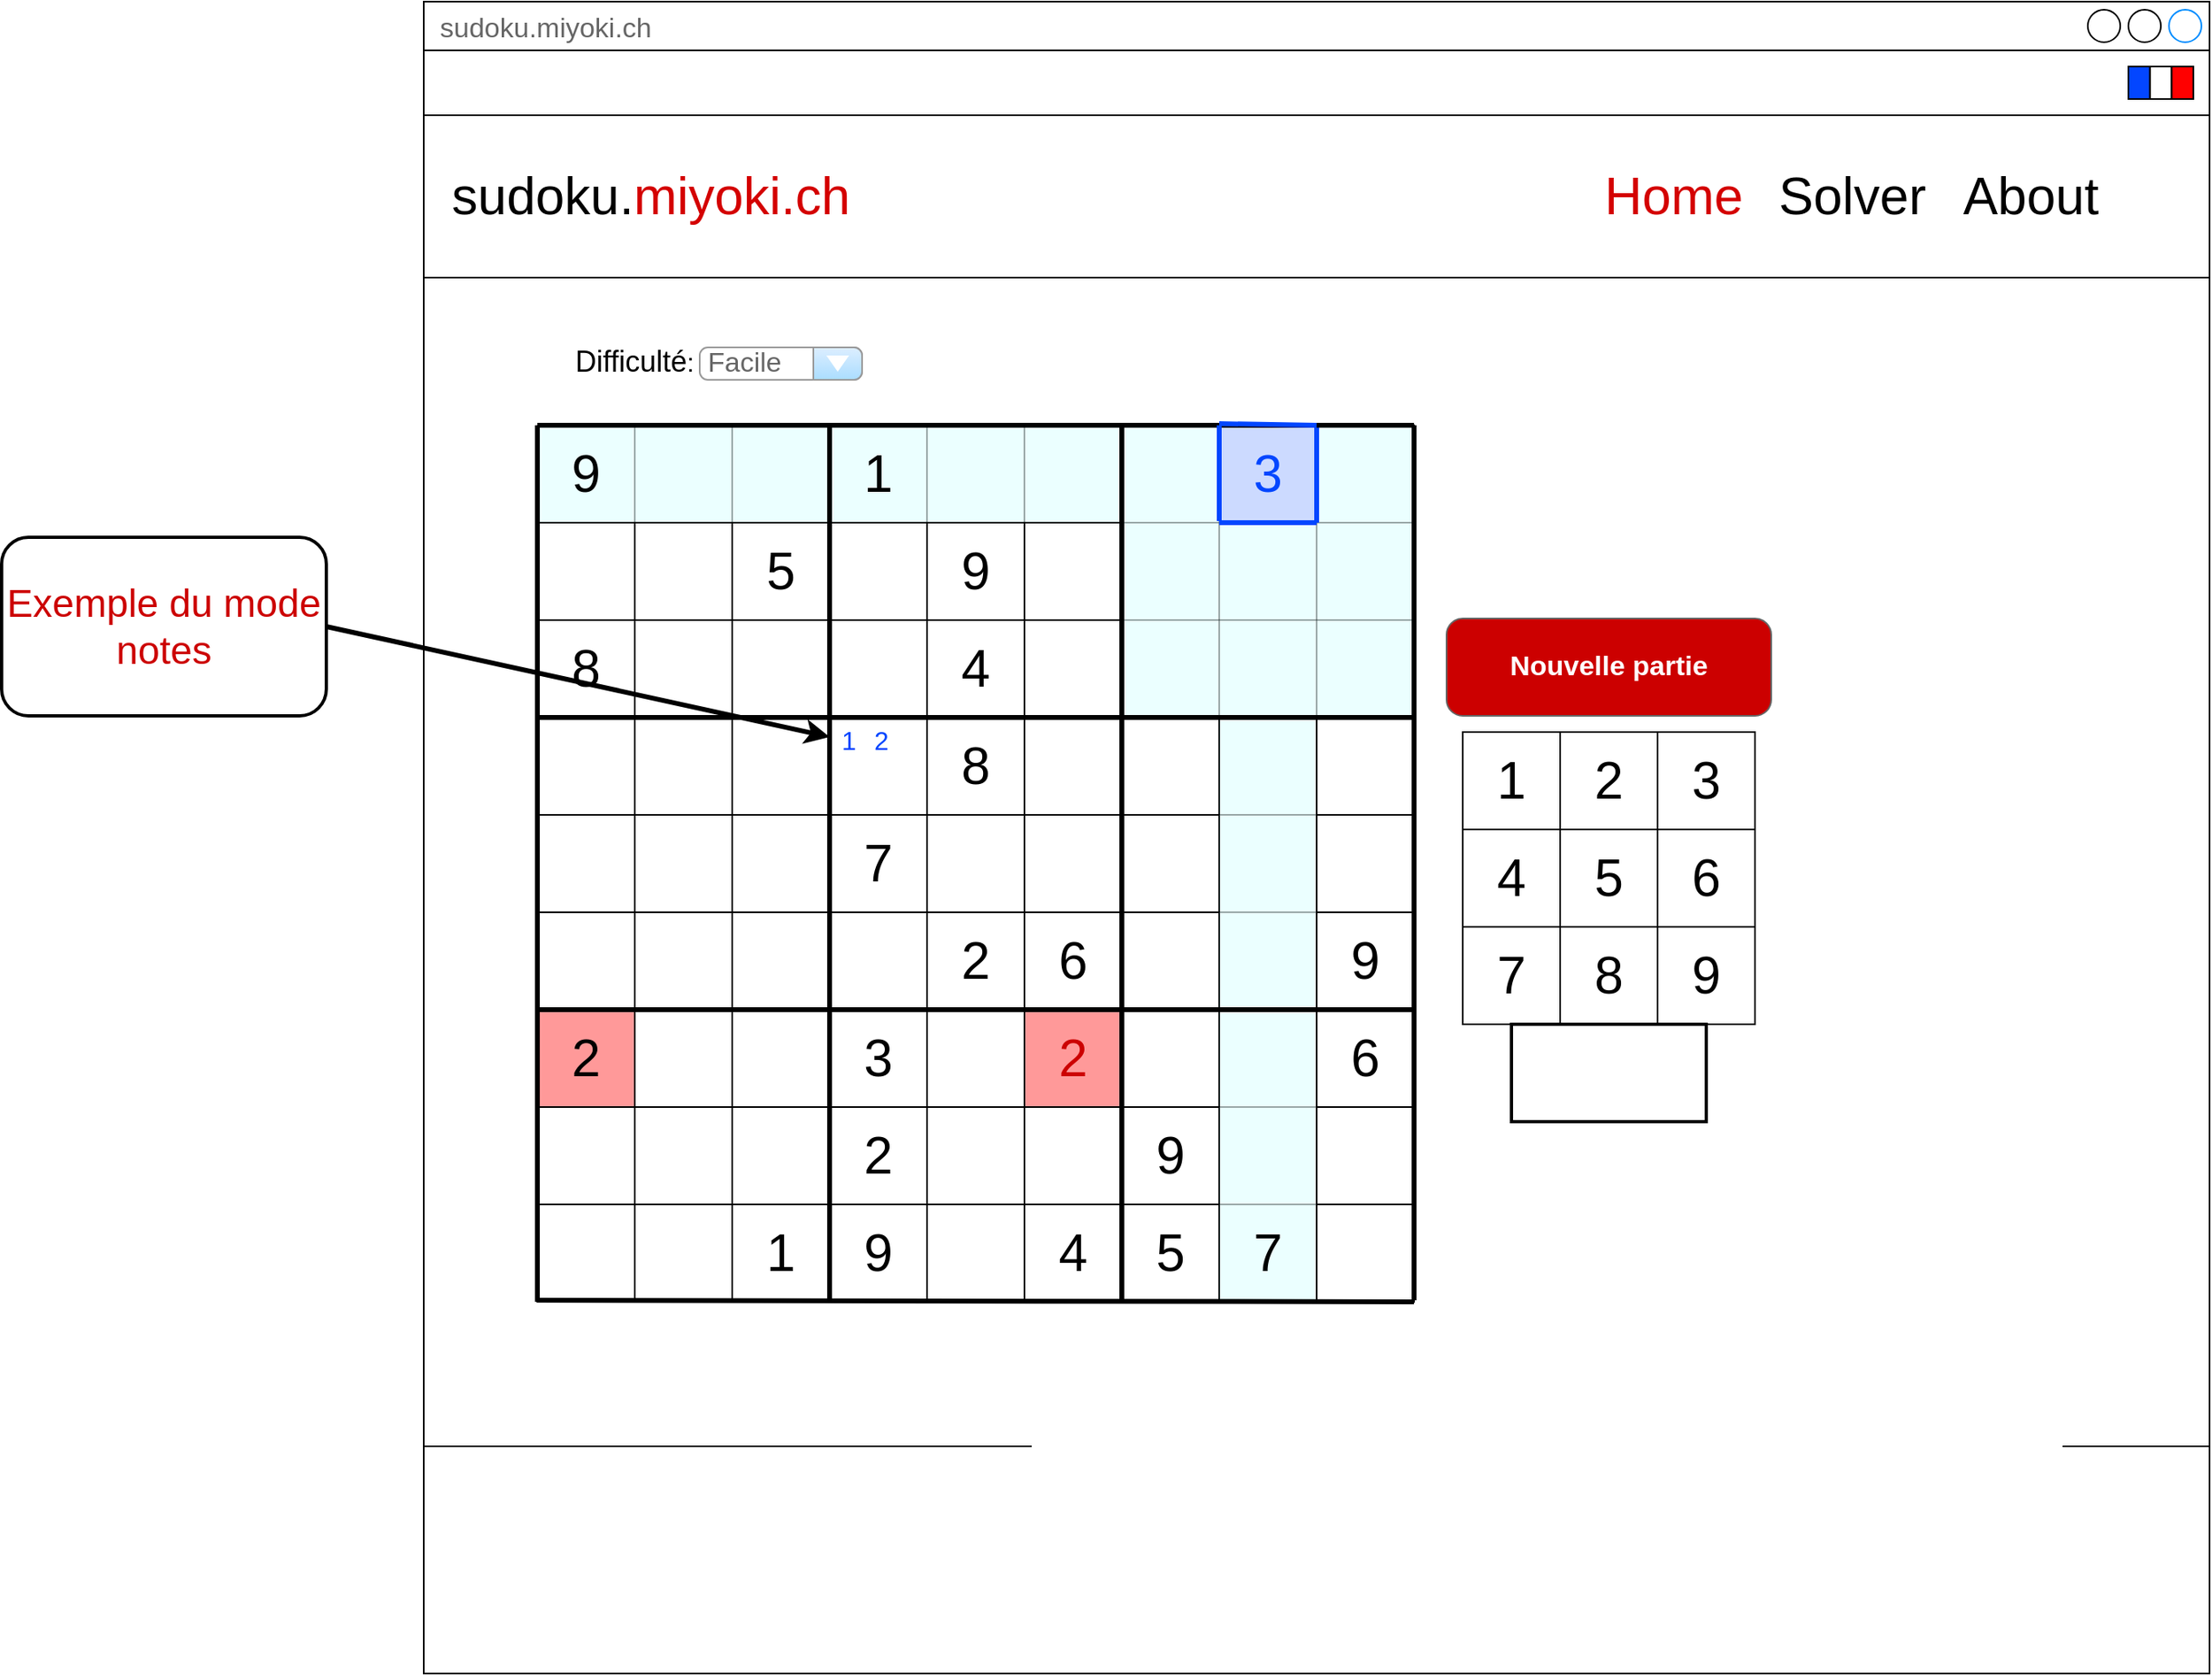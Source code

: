 <mxfile version="13.7.9" type="device"><diagram id="ft0j3H7vF14KiYc621HZ" name="Home"><mxGraphModel dx="2580" dy="958" grid="1" gridSize="10" guides="1" tooltips="1" connect="1" arrows="1" fold="1" page="1" pageScale="1" pageWidth="850" pageHeight="1100" math="0" shadow="0"><root><mxCell id="0"/><mxCell id="1" style="locked=1;" parent="0"/><mxCell id="92BTxBEsQYXsM2ALQdH5-20" value="sudoku.miyoki.ch" style="strokeWidth=1;shadow=0;dashed=0;align=center;html=1;shape=mxgraph.mockup.containers.window;align=left;verticalAlign=top;spacingLeft=8;strokeColor2=#008cff;strokeColor3=#c4c4c4;fontColor=#666666;mainText=;fontSize=17;labelBackgroundColor=none;" vertex="1" parent="1"><mxGeometry x="-510" y="70" width="1100" height="1030" as="geometry"/></mxCell><mxCell id="92BTxBEsQYXsM2ALQdH5-22" value="lang-bar" style="locked=1;" parent="0"/><mxCell id="92BTxBEsQYXsM2ALQdH5-23" value="" style="rounded=0;whiteSpace=wrap;html=1;" vertex="1" parent="92BTxBEsQYXsM2ALQdH5-22"><mxGeometry x="-510" y="100" width="1100" height="40" as="geometry"/></mxCell><mxCell id="92BTxBEsQYXsM2ALQdH5-30" value="" style="group" vertex="1" connectable="0" parent="92BTxBEsQYXsM2ALQdH5-22"><mxGeometry x="540" y="110" width="40" height="20" as="geometry"/></mxCell><mxCell id="92BTxBEsQYXsM2ALQdH5-25" value="" style="rounded=0;whiteSpace=wrap;html=1;shadow=0;glass=0;sketch=0;fillColor=#0346FF;" vertex="1" parent="92BTxBEsQYXsM2ALQdH5-30"><mxGeometry width="13.333" height="20" as="geometry"/></mxCell><mxCell id="92BTxBEsQYXsM2ALQdH5-28" value="" style="rounded=0;whiteSpace=wrap;html=1;shadow=0;glass=0;sketch=0;" vertex="1" parent="92BTxBEsQYXsM2ALQdH5-30"><mxGeometry x="13.333" width="13.333" height="20" as="geometry"/></mxCell><mxCell id="92BTxBEsQYXsM2ALQdH5-29" value="" style="rounded=0;whiteSpace=wrap;html=1;shadow=0;glass=0;sketch=0;fillColor=#FF0000;" vertex="1" parent="92BTxBEsQYXsM2ALQdH5-30"><mxGeometry x="26.667" width="13.333" height="20" as="geometry"/></mxCell><mxCell id="92BTxBEsQYXsM2ALQdH5-33" value="Header-Nav" style="locked=1;" parent="0"/><mxCell id="92BTxBEsQYXsM2ALQdH5-34" value="" style="rounded=0;whiteSpace=wrap;html=1;shadow=0;glass=0;sketch=0;strokeColor=#000000;fillColor=#FFFFFF;" vertex="1" parent="92BTxBEsQYXsM2ALQdH5-33"><mxGeometry x="-510" y="140" width="1100" height="100" as="geometry"/></mxCell><mxCell id="92BTxBEsQYXsM2ALQdH5-38" value="title-header" style="locked=1;" parent="0"/><mxCell id="92BTxBEsQYXsM2ALQdH5-39" value="sudoku.&lt;font color=&quot;#d40000&quot;&gt;miyoki.ch&lt;/font&gt;" style="text;html=1;strokeColor=none;fillColor=none;align=center;verticalAlign=middle;whiteSpace=wrap;rounded=0;shadow=0;glass=0;sketch=0;fontSize=32;" vertex="1" parent="92BTxBEsQYXsM2ALQdH5-38"><mxGeometry x="-390" y="180" width="40" height="20" as="geometry"/></mxCell><mxCell id="92BTxBEsQYXsM2ALQdH5-42" value="buttons-nav" style="locked=1;" parent="0"/><mxCell id="92BTxBEsQYXsM2ALQdH5-43" value="Home" style="text;html=1;strokeColor=none;fillColor=none;align=center;verticalAlign=middle;whiteSpace=wrap;rounded=0;shadow=0;glass=0;sketch=0;fontSize=32;fontColor=#D40000;" vertex="1" parent="92BTxBEsQYXsM2ALQdH5-42"><mxGeometry x="240" y="180" width="40" height="20" as="geometry"/></mxCell><mxCell id="92BTxBEsQYXsM2ALQdH5-44" value="&lt;font color=&quot;#000000&quot;&gt;Solver&lt;/font&gt;" style="text;html=1;strokeColor=none;fillColor=none;align=center;verticalAlign=middle;whiteSpace=wrap;rounded=0;shadow=0;glass=0;sketch=0;fontSize=32;fontColor=#D40000;" vertex="1" parent="92BTxBEsQYXsM2ALQdH5-42"><mxGeometry x="350" y="180" width="40" height="20" as="geometry"/></mxCell><mxCell id="92BTxBEsQYXsM2ALQdH5-45" value="&lt;font color=&quot;#000000&quot;&gt;About&lt;/font&gt;" style="text;html=1;strokeColor=none;fillColor=none;align=center;verticalAlign=middle;whiteSpace=wrap;rounded=0;shadow=0;glass=0;sketch=0;fontSize=32;fontColor=#D40000;" vertex="1" parent="92BTxBEsQYXsM2ALQdH5-42"><mxGeometry x="460" y="180" width="40" height="20" as="geometry"/></mxCell><mxCell id="92BTxBEsQYXsM2ALQdH5-48" value="body" style="locked=1;" parent="0"/><mxCell id="92BTxBEsQYXsM2ALQdH5-49" value="" style="rounded=0;whiteSpace=wrap;html=1;shadow=0;glass=0;sketch=0;strokeColor=#000000;fontSize=32;fontColor=#FFFFFF;fillColor=#FFFFFF;" vertex="1" parent="92BTxBEsQYXsM2ALQdH5-48"><mxGeometry x="-510" y="240" width="1100" height="720" as="geometry"/></mxCell><mxCell id="92BTxBEsQYXsM2ALQdH5-50" value="sudoku-grid" parent="0"/><mxCell id="92BTxBEsQYXsM2ALQdH5-225" value="" style="group;" vertex="1" connectable="0" parent="92BTxBEsQYXsM2ALQdH5-50"><mxGeometry x="-440" y="331" width="540" height="540" as="geometry"/></mxCell><mxCell id="92BTxBEsQYXsM2ALQdH5-65" value="" style="rounded=0;whiteSpace=wrap;html=1;shadow=0;glass=0;sketch=0;strokeColor=#000000;fillColor=#FFFFFF;fontSize=32;" vertex="1" parent="92BTxBEsQYXsM2ALQdH5-225"><mxGeometry x="180" width="180" height="180" as="geometry"/></mxCell><mxCell id="92BTxBEsQYXsM2ALQdH5-66" value="" style="rounded=0;whiteSpace=wrap;html=1;shadow=0;glass=0;sketch=0;strokeColor=#000000;fillColor=#FFFFFF;fontSize=32;" vertex="1" parent="92BTxBEsQYXsM2ALQdH5-225"><mxGeometry x="360" width="180" height="180" as="geometry"/></mxCell><mxCell id="92BTxBEsQYXsM2ALQdH5-67" value="" style="rounded=0;whiteSpace=wrap;html=1;shadow=0;glass=0;sketch=0;strokeColor=#000000;fillColor=#FFFFFF;fontSize=32;" vertex="1" parent="92BTxBEsQYXsM2ALQdH5-225"><mxGeometry x="180" y="180" width="180" height="180" as="geometry"/></mxCell><mxCell id="92BTxBEsQYXsM2ALQdH5-69" value="" style="rounded=0;whiteSpace=wrap;html=1;shadow=0;glass=0;sketch=0;strokeColor=#000000;fillColor=#FFFFFF;fontSize=32;" vertex="1" parent="92BTxBEsQYXsM2ALQdH5-225"><mxGeometry x="360" y="180" width="180" height="180" as="geometry"/></mxCell><mxCell id="92BTxBEsQYXsM2ALQdH5-70" value="" style="rounded=0;whiteSpace=wrap;html=1;shadow=0;glass=0;sketch=0;strokeColor=#000000;fillColor=#FFFFFF;fontSize=32;" vertex="1" parent="92BTxBEsQYXsM2ALQdH5-225"><mxGeometry x="360" y="360" width="180" height="180" as="geometry"/></mxCell><mxCell id="92BTxBEsQYXsM2ALQdH5-71" value="" style="rounded=0;whiteSpace=wrap;html=1;shadow=0;glass=0;sketch=0;strokeColor=#000000;fillColor=#FFFFFF;fontSize=32;" vertex="1" parent="92BTxBEsQYXsM2ALQdH5-225"><mxGeometry x="180" y="360" width="180" height="180" as="geometry"/></mxCell><mxCell id="92BTxBEsQYXsM2ALQdH5-73" value="9" style="rounded=0;whiteSpace=wrap;html=1;shadow=0;glass=0;sketch=0;strokeColor=#000000;fontSize=32;align=center;fillColor=#99FFFF;opacity=20;" vertex="1" parent="92BTxBEsQYXsM2ALQdH5-225"><mxGeometry width="60" height="60" as="geometry"/></mxCell><mxCell id="92BTxBEsQYXsM2ALQdH5-74" value="" style="rounded=0;whiteSpace=wrap;html=1;shadow=0;glass=0;sketch=0;strokeColor=#000000;fontSize=32;fillColor=#99FFFF;opacity=20;" vertex="1" parent="92BTxBEsQYXsM2ALQdH5-225"><mxGeometry x="60" width="60" height="60" as="geometry"/></mxCell><mxCell id="92BTxBEsQYXsM2ALQdH5-75" value="" style="rounded=0;whiteSpace=wrap;html=1;shadow=0;glass=0;sketch=0;strokeColor=#000000;fontSize=32;fillColor=#99FFFF;opacity=20;" vertex="1" parent="92BTxBEsQYXsM2ALQdH5-225"><mxGeometry x="120" width="60" height="60" as="geometry"/></mxCell><mxCell id="92BTxBEsQYXsM2ALQdH5-76" value="" style="rounded=0;whiteSpace=wrap;html=1;shadow=0;glass=0;sketch=0;strokeColor=#000000;fillColor=#FFFFFF;fontSize=32;" vertex="1" parent="92BTxBEsQYXsM2ALQdH5-225"><mxGeometry y="60" width="60" height="60" as="geometry"/></mxCell><mxCell id="92BTxBEsQYXsM2ALQdH5-77" value="" style="rounded=0;whiteSpace=wrap;html=1;shadow=0;glass=0;sketch=0;strokeColor=#000000;fillColor=#FFFFFF;fontSize=32;" vertex="1" parent="92BTxBEsQYXsM2ALQdH5-225"><mxGeometry x="60" y="60" width="60" height="60" as="geometry"/></mxCell><mxCell id="92BTxBEsQYXsM2ALQdH5-78" value="5" style="rounded=0;whiteSpace=wrap;html=1;shadow=0;glass=0;sketch=0;strokeColor=#000000;fillColor=#FFFFFF;fontSize=32;" vertex="1" parent="92BTxBEsQYXsM2ALQdH5-225"><mxGeometry x="120" y="60" width="60" height="60" as="geometry"/></mxCell><mxCell id="92BTxBEsQYXsM2ALQdH5-79" value="8" style="rounded=0;whiteSpace=wrap;html=1;shadow=0;glass=0;sketch=0;strokeColor=#000000;fillColor=#FFFFFF;fontSize=32;" vertex="1" parent="92BTxBEsQYXsM2ALQdH5-225"><mxGeometry y="120" width="60" height="60" as="geometry"/></mxCell><mxCell id="92BTxBEsQYXsM2ALQdH5-80" value="" style="rounded=0;whiteSpace=wrap;html=1;shadow=0;glass=0;sketch=0;strokeColor=#000000;fillColor=#FFFFFF;fontSize=32;" vertex="1" parent="92BTxBEsQYXsM2ALQdH5-225"><mxGeometry x="60" y="120" width="60" height="60" as="geometry"/></mxCell><mxCell id="92BTxBEsQYXsM2ALQdH5-81" value="" style="rounded=0;whiteSpace=wrap;html=1;shadow=0;glass=0;sketch=0;strokeColor=#000000;fillColor=#FFFFFF;fontSize=32;" vertex="1" parent="92BTxBEsQYXsM2ALQdH5-225"><mxGeometry x="120" y="120" width="60" height="60" as="geometry"/></mxCell><mxCell id="92BTxBEsQYXsM2ALQdH5-83" value="1" style="rounded=0;whiteSpace=wrap;html=1;shadow=0;glass=0;sketch=0;strokeColor=#000000;fontSize=32;fillColor=#99FFFF;opacity=20;" vertex="1" parent="92BTxBEsQYXsM2ALQdH5-225"><mxGeometry x="180" width="60" height="60" as="geometry"/></mxCell><mxCell id="92BTxBEsQYXsM2ALQdH5-84" value="" style="rounded=0;whiteSpace=wrap;html=1;shadow=0;glass=0;sketch=0;strokeColor=#000000;fontSize=32;fillColor=#99FFFF;opacity=20;" vertex="1" parent="92BTxBEsQYXsM2ALQdH5-225"><mxGeometry x="240" width="60" height="60" as="geometry"/></mxCell><mxCell id="92BTxBEsQYXsM2ALQdH5-85" value="" style="rounded=0;whiteSpace=wrap;html=1;shadow=0;glass=0;sketch=0;strokeColor=#000000;fontSize=32;fillColor=#99FFFF;opacity=20;" vertex="1" parent="92BTxBEsQYXsM2ALQdH5-225"><mxGeometry x="300" width="60" height="60" as="geometry"/></mxCell><mxCell id="92BTxBEsQYXsM2ALQdH5-86" value="" style="rounded=0;whiteSpace=wrap;html=1;shadow=0;glass=0;sketch=0;strokeColor=#000000;fillColor=#FFFFFF;fontSize=32;" vertex="1" parent="92BTxBEsQYXsM2ALQdH5-225"><mxGeometry x="180" y="60" width="60" height="60" as="geometry"/></mxCell><mxCell id="92BTxBEsQYXsM2ALQdH5-87" value="9" style="rounded=0;whiteSpace=wrap;html=1;shadow=0;glass=0;sketch=0;strokeColor=#000000;fillColor=#FFFFFF;fontSize=32;" vertex="1" parent="92BTxBEsQYXsM2ALQdH5-225"><mxGeometry x="240" y="60" width="60" height="60" as="geometry"/></mxCell><mxCell id="92BTxBEsQYXsM2ALQdH5-88" value="" style="rounded=0;whiteSpace=wrap;html=1;shadow=0;glass=0;sketch=0;strokeColor=#000000;fillColor=#FFFFFF;fontSize=32;" vertex="1" parent="92BTxBEsQYXsM2ALQdH5-225"><mxGeometry x="300" y="60" width="60" height="60" as="geometry"/></mxCell><mxCell id="92BTxBEsQYXsM2ALQdH5-89" value="" style="rounded=0;whiteSpace=wrap;html=1;shadow=0;glass=0;sketch=0;strokeColor=#000000;fillColor=#FFFFFF;fontSize=32;" vertex="1" parent="92BTxBEsQYXsM2ALQdH5-225"><mxGeometry x="180" y="120" width="60" height="60" as="geometry"/></mxCell><mxCell id="92BTxBEsQYXsM2ALQdH5-90" value="4" style="rounded=0;whiteSpace=wrap;html=1;shadow=0;glass=0;sketch=0;strokeColor=#000000;fillColor=#FFFFFF;fontSize=32;" vertex="1" parent="92BTxBEsQYXsM2ALQdH5-225"><mxGeometry x="240" y="120" width="60" height="60" as="geometry"/></mxCell><mxCell id="92BTxBEsQYXsM2ALQdH5-91" value="" style="rounded=0;whiteSpace=wrap;html=1;shadow=0;glass=0;sketch=0;strokeColor=#000000;fillColor=#FFFFFF;fontSize=32;" vertex="1" parent="92BTxBEsQYXsM2ALQdH5-225"><mxGeometry x="300" y="120" width="60" height="60" as="geometry"/></mxCell><mxCell id="92BTxBEsQYXsM2ALQdH5-92" value="" style="rounded=0;whiteSpace=wrap;html=1;shadow=0;glass=0;sketch=0;strokeColor=#000000;fontSize=32;fillColor=#99FFFF;opacity=20;" vertex="1" parent="92BTxBEsQYXsM2ALQdH5-225"><mxGeometry x="360" width="60" height="60" as="geometry"/></mxCell><mxCell id="92BTxBEsQYXsM2ALQdH5-94" value="" style="rounded=0;whiteSpace=wrap;html=1;shadow=0;glass=0;sketch=0;strokeColor=#000000;fontSize=32;fillColor=#99FFFF;opacity=20;" vertex="1" parent="92BTxBEsQYXsM2ALQdH5-225"><mxGeometry x="480" width="60" height="60" as="geometry"/></mxCell><mxCell id="92BTxBEsQYXsM2ALQdH5-95" value="" style="rounded=0;whiteSpace=wrap;html=1;shadow=0;glass=0;sketch=0;strokeColor=#000000;fontSize=32;opacity=20;fillColor=#99FFFF;" vertex="1" parent="92BTxBEsQYXsM2ALQdH5-225"><mxGeometry x="360" y="60" width="60" height="60" as="geometry"/></mxCell><mxCell id="92BTxBEsQYXsM2ALQdH5-96" value="" style="rounded=0;whiteSpace=wrap;html=1;shadow=0;glass=0;sketch=0;strokeColor=#000000;fontSize=32;fillColor=#99FFFF;opacity=20;" vertex="1" parent="92BTxBEsQYXsM2ALQdH5-225"><mxGeometry x="420" y="60" width="60" height="60" as="geometry"/></mxCell><mxCell id="92BTxBEsQYXsM2ALQdH5-97" value="" style="rounded=0;whiteSpace=wrap;html=1;shadow=0;glass=0;sketch=0;strokeColor=#000000;fontSize=32;opacity=20;fillColor=#99FFFF;" vertex="1" parent="92BTxBEsQYXsM2ALQdH5-225"><mxGeometry x="480" y="60" width="60" height="60" as="geometry"/></mxCell><mxCell id="92BTxBEsQYXsM2ALQdH5-98" value="" style="rounded=0;whiteSpace=wrap;html=1;shadow=0;glass=0;sketch=0;strokeColor=#000000;fontSize=32;opacity=20;fillColor=#99FFFF;" vertex="1" parent="92BTxBEsQYXsM2ALQdH5-225"><mxGeometry x="360" y="120" width="60" height="60" as="geometry"/></mxCell><mxCell id="92BTxBEsQYXsM2ALQdH5-99" value="" style="rounded=0;whiteSpace=wrap;html=1;shadow=0;glass=0;sketch=0;strokeColor=#000000;fontSize=32;fillColor=#99FFFF;opacity=20;" vertex="1" parent="92BTxBEsQYXsM2ALQdH5-225"><mxGeometry x="420" y="120" width="60" height="60" as="geometry"/></mxCell><mxCell id="92BTxBEsQYXsM2ALQdH5-100" value="" style="rounded=0;whiteSpace=wrap;html=1;shadow=0;glass=0;sketch=0;strokeColor=#000000;fontSize=32;opacity=20;fillColor=#99FFFF;" vertex="1" parent="92BTxBEsQYXsM2ALQdH5-225"><mxGeometry x="480" y="120" width="60" height="60" as="geometry"/></mxCell><mxCell id="92BTxBEsQYXsM2ALQdH5-101" value="" style="rounded=0;whiteSpace=wrap;html=1;shadow=0;glass=0;sketch=0;strokeColor=#000000;fillColor=#FFFFFF;fontSize=32;" vertex="1" parent="92BTxBEsQYXsM2ALQdH5-225"><mxGeometry y="180" width="60" height="60" as="geometry"/></mxCell><mxCell id="92BTxBEsQYXsM2ALQdH5-102" value="" style="rounded=0;whiteSpace=wrap;html=1;shadow=0;glass=0;sketch=0;strokeColor=#000000;fillColor=#FFFFFF;fontSize=32;" vertex="1" parent="92BTxBEsQYXsM2ALQdH5-225"><mxGeometry x="60" y="180" width="60" height="60" as="geometry"/></mxCell><mxCell id="92BTxBEsQYXsM2ALQdH5-103" value="" style="rounded=0;whiteSpace=wrap;html=1;shadow=0;glass=0;sketch=0;strokeColor=#000000;fillColor=#FFFFFF;fontSize=32;" vertex="1" parent="92BTxBEsQYXsM2ALQdH5-225"><mxGeometry x="120" y="180" width="60" height="60" as="geometry"/></mxCell><mxCell id="92BTxBEsQYXsM2ALQdH5-104" value="" style="rounded=0;whiteSpace=wrap;html=1;shadow=0;glass=0;sketch=0;strokeColor=#000000;fillColor=#FFFFFF;fontSize=32;" vertex="1" parent="92BTxBEsQYXsM2ALQdH5-225"><mxGeometry y="240" width="60" height="60" as="geometry"/></mxCell><mxCell id="92BTxBEsQYXsM2ALQdH5-105" value="" style="rounded=0;whiteSpace=wrap;html=1;shadow=0;glass=0;sketch=0;strokeColor=#000000;fillColor=#FFFFFF;fontSize=32;" vertex="1" parent="92BTxBEsQYXsM2ALQdH5-225"><mxGeometry x="60" y="240" width="60" height="60" as="geometry"/></mxCell><mxCell id="92BTxBEsQYXsM2ALQdH5-106" value="" style="rounded=0;whiteSpace=wrap;html=1;shadow=0;glass=0;sketch=0;strokeColor=#000000;fillColor=#FFFFFF;fontSize=32;" vertex="1" parent="92BTxBEsQYXsM2ALQdH5-225"><mxGeometry x="120" y="240" width="60" height="60" as="geometry"/></mxCell><mxCell id="92BTxBEsQYXsM2ALQdH5-107" value="" style="rounded=0;whiteSpace=wrap;html=1;shadow=0;glass=0;sketch=0;strokeColor=#000000;fillColor=#FFFFFF;fontSize=32;" vertex="1" parent="92BTxBEsQYXsM2ALQdH5-225"><mxGeometry y="300" width="60" height="60" as="geometry"/></mxCell><mxCell id="92BTxBEsQYXsM2ALQdH5-108" value="" style="rounded=0;whiteSpace=wrap;html=1;shadow=0;glass=0;sketch=0;strokeColor=#000000;fillColor=#FFFFFF;fontSize=32;" vertex="1" parent="92BTxBEsQYXsM2ALQdH5-225"><mxGeometry x="60" y="300" width="60" height="60" as="geometry"/></mxCell><mxCell id="92BTxBEsQYXsM2ALQdH5-109" value="" style="rounded=0;whiteSpace=wrap;html=1;shadow=0;glass=0;sketch=0;strokeColor=#000000;fillColor=#FFFFFF;fontSize=32;" vertex="1" parent="92BTxBEsQYXsM2ALQdH5-225"><mxGeometry x="120" y="300" width="60" height="60" as="geometry"/></mxCell><mxCell id="92BTxBEsQYXsM2ALQdH5-110" value="" style="rounded=0;whiteSpace=wrap;html=1;shadow=0;glass=0;sketch=0;fillColor=#FFFFFF;fontSize=32;strokeColor=none;" vertex="1" parent="92BTxBEsQYXsM2ALQdH5-225"><mxGeometry x="180" y="180" width="60" height="60" as="geometry"/></mxCell><mxCell id="92BTxBEsQYXsM2ALQdH5-111" value="8" style="rounded=0;whiteSpace=wrap;html=1;shadow=0;glass=0;sketch=0;strokeColor=#000000;fillColor=#FFFFFF;fontSize=32;" vertex="1" parent="92BTxBEsQYXsM2ALQdH5-225"><mxGeometry x="240" y="180" width="60" height="60" as="geometry"/></mxCell><mxCell id="92BTxBEsQYXsM2ALQdH5-112" value="" style="rounded=0;whiteSpace=wrap;html=1;shadow=0;glass=0;sketch=0;strokeColor=#000000;fillColor=#FFFFFF;fontSize=32;" vertex="1" parent="92BTxBEsQYXsM2ALQdH5-225"><mxGeometry x="300" y="180" width="60" height="60" as="geometry"/></mxCell><mxCell id="92BTxBEsQYXsM2ALQdH5-113" value="7" style="rounded=0;whiteSpace=wrap;html=1;shadow=0;glass=0;sketch=0;strokeColor=#000000;fillColor=#FFFFFF;fontSize=32;" vertex="1" parent="92BTxBEsQYXsM2ALQdH5-225"><mxGeometry x="180" y="240" width="60" height="60" as="geometry"/></mxCell><mxCell id="92BTxBEsQYXsM2ALQdH5-114" value="" style="rounded=0;whiteSpace=wrap;html=1;shadow=0;glass=0;sketch=0;strokeColor=#000000;fillColor=#FFFFFF;fontSize=32;" vertex="1" parent="92BTxBEsQYXsM2ALQdH5-225"><mxGeometry x="240" y="240" width="60" height="60" as="geometry"/></mxCell><mxCell id="92BTxBEsQYXsM2ALQdH5-115" value="" style="rounded=0;whiteSpace=wrap;html=1;shadow=0;glass=0;sketch=0;strokeColor=#000000;fillColor=#FFFFFF;fontSize=32;" vertex="1" parent="92BTxBEsQYXsM2ALQdH5-225"><mxGeometry x="300" y="240" width="60" height="60" as="geometry"/></mxCell><mxCell id="92BTxBEsQYXsM2ALQdH5-116" value="" style="rounded=0;whiteSpace=wrap;html=1;shadow=0;glass=0;sketch=0;strokeColor=#000000;fillColor=#FFFFFF;fontSize=32;" vertex="1" parent="92BTxBEsQYXsM2ALQdH5-225"><mxGeometry x="180" y="300" width="60" height="60" as="geometry"/></mxCell><mxCell id="92BTxBEsQYXsM2ALQdH5-117" value="2" style="rounded=0;whiteSpace=wrap;html=1;shadow=0;glass=0;sketch=0;strokeColor=#000000;fillColor=#FFFFFF;fontSize=32;" vertex="1" parent="92BTxBEsQYXsM2ALQdH5-225"><mxGeometry x="240" y="300" width="60" height="60" as="geometry"/></mxCell><mxCell id="92BTxBEsQYXsM2ALQdH5-118" value="6" style="rounded=0;whiteSpace=wrap;html=1;shadow=0;glass=0;sketch=0;strokeColor=#000000;fillColor=#FFFFFF;fontSize=32;" vertex="1" parent="92BTxBEsQYXsM2ALQdH5-225"><mxGeometry x="300" y="300" width="60" height="60" as="geometry"/></mxCell><mxCell id="92BTxBEsQYXsM2ALQdH5-119" value="" style="rounded=0;whiteSpace=wrap;html=1;shadow=0;glass=0;sketch=0;strokeColor=#000000;fillColor=#FFFFFF;fontSize=32;" vertex="1" parent="92BTxBEsQYXsM2ALQdH5-225"><mxGeometry x="360" y="180" width="60" height="60" as="geometry"/></mxCell><mxCell id="92BTxBEsQYXsM2ALQdH5-120" value="" style="rounded=0;whiteSpace=wrap;html=1;shadow=0;glass=0;sketch=0;strokeColor=#000000;fontSize=32;fillColor=#99FFFF;opacity=20;" vertex="1" parent="92BTxBEsQYXsM2ALQdH5-225"><mxGeometry x="420" y="180" width="60" height="60" as="geometry"/></mxCell><mxCell id="92BTxBEsQYXsM2ALQdH5-121" value="" style="rounded=0;whiteSpace=wrap;html=1;shadow=0;glass=0;sketch=0;strokeColor=#000000;fillColor=#FFFFFF;fontSize=32;" vertex="1" parent="92BTxBEsQYXsM2ALQdH5-225"><mxGeometry x="480" y="180" width="60" height="60" as="geometry"/></mxCell><mxCell id="92BTxBEsQYXsM2ALQdH5-122" value="" style="rounded=0;whiteSpace=wrap;html=1;shadow=0;glass=0;sketch=0;strokeColor=#000000;fillColor=#FFFFFF;fontSize=32;" vertex="1" parent="92BTxBEsQYXsM2ALQdH5-225"><mxGeometry x="360" y="240" width="60" height="60" as="geometry"/></mxCell><mxCell id="92BTxBEsQYXsM2ALQdH5-123" value="" style="rounded=0;whiteSpace=wrap;html=1;shadow=0;glass=0;sketch=0;strokeColor=#000000;fontSize=32;fillColor=#99FFFF;opacity=20;" vertex="1" parent="92BTxBEsQYXsM2ALQdH5-225"><mxGeometry x="420" y="240" width="60" height="60" as="geometry"/></mxCell><mxCell id="92BTxBEsQYXsM2ALQdH5-124" value="" style="rounded=0;whiteSpace=wrap;html=1;shadow=0;glass=0;sketch=0;strokeColor=#000000;fillColor=#FFFFFF;fontSize=32;" vertex="1" parent="92BTxBEsQYXsM2ALQdH5-225"><mxGeometry x="480" y="240" width="60" height="60" as="geometry"/></mxCell><mxCell id="92BTxBEsQYXsM2ALQdH5-125" value="" style="rounded=0;whiteSpace=wrap;html=1;shadow=0;glass=0;sketch=0;strokeColor=#000000;fillColor=#FFFFFF;fontSize=32;" vertex="1" parent="92BTxBEsQYXsM2ALQdH5-225"><mxGeometry x="360" y="300" width="60" height="60" as="geometry"/></mxCell><mxCell id="92BTxBEsQYXsM2ALQdH5-126" value="" style="rounded=0;whiteSpace=wrap;html=1;shadow=0;glass=0;sketch=0;strokeColor=#000000;fontSize=32;fillColor=#99FFFF;opacity=20;" vertex="1" parent="92BTxBEsQYXsM2ALQdH5-225"><mxGeometry x="420" y="300" width="60" height="60" as="geometry"/></mxCell><mxCell id="92BTxBEsQYXsM2ALQdH5-127" value="9" style="rounded=0;whiteSpace=wrap;html=1;shadow=0;glass=0;sketch=0;strokeColor=#000000;fillColor=#FFFFFF;fontSize=32;" vertex="1" parent="92BTxBEsQYXsM2ALQdH5-225"><mxGeometry x="480" y="300" width="60" height="60" as="geometry"/></mxCell><mxCell id="92BTxBEsQYXsM2ALQdH5-128" value="2" style="rounded=0;whiteSpace=wrap;html=1;shadow=0;glass=0;sketch=0;strokeColor=#000000;fontSize=32;fillColor=#FF9999;" vertex="1" parent="92BTxBEsQYXsM2ALQdH5-225"><mxGeometry y="360" width="60" height="60" as="geometry"/></mxCell><mxCell id="92BTxBEsQYXsM2ALQdH5-129" value="" style="rounded=0;whiteSpace=wrap;html=1;shadow=0;glass=0;sketch=0;strokeColor=#000000;fillColor=#FFFFFF;fontSize=32;" vertex="1" parent="92BTxBEsQYXsM2ALQdH5-225"><mxGeometry x="60" y="360" width="60" height="60" as="geometry"/></mxCell><mxCell id="92BTxBEsQYXsM2ALQdH5-130" value="" style="rounded=0;whiteSpace=wrap;html=1;shadow=0;glass=0;sketch=0;strokeColor=#000000;fillColor=#FFFFFF;fontSize=32;" vertex="1" parent="92BTxBEsQYXsM2ALQdH5-225"><mxGeometry x="120" y="360" width="60" height="60" as="geometry"/></mxCell><mxCell id="92BTxBEsQYXsM2ALQdH5-131" value="" style="rounded=0;whiteSpace=wrap;html=1;shadow=0;glass=0;sketch=0;strokeColor=#000000;fillColor=#FFFFFF;fontSize=32;" vertex="1" parent="92BTxBEsQYXsM2ALQdH5-225"><mxGeometry y="420" width="60" height="60" as="geometry"/></mxCell><mxCell id="92BTxBEsQYXsM2ALQdH5-132" value="" style="rounded=0;whiteSpace=wrap;html=1;shadow=0;glass=0;sketch=0;strokeColor=#000000;fillColor=#FFFFFF;fontSize=32;" vertex="1" parent="92BTxBEsQYXsM2ALQdH5-225"><mxGeometry x="60" y="420" width="60" height="60" as="geometry"/></mxCell><mxCell id="92BTxBEsQYXsM2ALQdH5-133" value="" style="rounded=0;whiteSpace=wrap;html=1;shadow=0;glass=0;sketch=0;strokeColor=#000000;fillColor=#FFFFFF;fontSize=32;" vertex="1" parent="92BTxBEsQYXsM2ALQdH5-225"><mxGeometry x="120" y="420" width="60" height="60" as="geometry"/></mxCell><mxCell id="92BTxBEsQYXsM2ALQdH5-134" value="" style="rounded=0;whiteSpace=wrap;html=1;shadow=0;glass=0;sketch=0;strokeColor=#000000;fillColor=#FFFFFF;fontSize=32;" vertex="1" parent="92BTxBEsQYXsM2ALQdH5-225"><mxGeometry y="480" width="60" height="60" as="geometry"/></mxCell><mxCell id="92BTxBEsQYXsM2ALQdH5-135" value="" style="rounded=0;whiteSpace=wrap;html=1;shadow=0;glass=0;sketch=0;strokeColor=#000000;fillColor=#FFFFFF;fontSize=32;" vertex="1" parent="92BTxBEsQYXsM2ALQdH5-225"><mxGeometry x="60" y="480" width="60" height="60" as="geometry"/></mxCell><mxCell id="92BTxBEsQYXsM2ALQdH5-136" value="1" style="rounded=0;whiteSpace=wrap;html=1;shadow=0;glass=0;sketch=0;strokeColor=#000000;fillColor=#FFFFFF;fontSize=32;" vertex="1" parent="92BTxBEsQYXsM2ALQdH5-225"><mxGeometry x="120" y="480" width="60" height="60" as="geometry"/></mxCell><mxCell id="92BTxBEsQYXsM2ALQdH5-137" value="3" style="rounded=0;whiteSpace=wrap;html=1;shadow=0;glass=0;sketch=0;strokeColor=#000000;fillColor=#FFFFFF;fontSize=32;" vertex="1" parent="92BTxBEsQYXsM2ALQdH5-225"><mxGeometry x="180" y="360" width="60" height="60" as="geometry"/></mxCell><mxCell id="92BTxBEsQYXsM2ALQdH5-138" value="" style="rounded=0;whiteSpace=wrap;html=1;shadow=0;glass=0;sketch=0;strokeColor=#000000;fillColor=#FFFFFF;fontSize=32;" vertex="1" parent="92BTxBEsQYXsM2ALQdH5-225"><mxGeometry x="240" y="360" width="60" height="60" as="geometry"/></mxCell><mxCell id="92BTxBEsQYXsM2ALQdH5-139" value="2" style="rounded=0;whiteSpace=wrap;shadow=0;glass=0;sketch=0;strokeColor=#000000;fontSize=32;fontColor=#CC0000;fillColor=#FF9999;" vertex="1" parent="92BTxBEsQYXsM2ALQdH5-225"><mxGeometry x="300" y="360" width="60" height="60" as="geometry"/></mxCell><mxCell id="92BTxBEsQYXsM2ALQdH5-140" value="2" style="rounded=0;whiteSpace=wrap;html=1;shadow=0;glass=0;sketch=0;strokeColor=#000000;fillColor=#FFFFFF;fontSize=32;" vertex="1" parent="92BTxBEsQYXsM2ALQdH5-225"><mxGeometry x="180" y="420" width="60" height="60" as="geometry"/></mxCell><mxCell id="92BTxBEsQYXsM2ALQdH5-141" value="" style="rounded=0;whiteSpace=wrap;html=1;shadow=0;glass=0;sketch=0;strokeColor=#000000;fillColor=#FFFFFF;fontSize=32;" vertex="1" parent="92BTxBEsQYXsM2ALQdH5-225"><mxGeometry x="240" y="420" width="60" height="60" as="geometry"/></mxCell><mxCell id="92BTxBEsQYXsM2ALQdH5-142" value="" style="rounded=0;whiteSpace=wrap;html=1;shadow=0;glass=0;sketch=0;strokeColor=#000000;fillColor=#FFFFFF;fontSize=32;" vertex="1" parent="92BTxBEsQYXsM2ALQdH5-225"><mxGeometry x="300" y="420" width="60" height="60" as="geometry"/></mxCell><mxCell id="92BTxBEsQYXsM2ALQdH5-143" value="9" style="rounded=0;whiteSpace=wrap;html=1;shadow=0;glass=0;sketch=0;strokeColor=#000000;fillColor=#FFFFFF;fontSize=32;" vertex="1" parent="92BTxBEsQYXsM2ALQdH5-225"><mxGeometry x="180" y="480" width="60" height="60" as="geometry"/></mxCell><mxCell id="92BTxBEsQYXsM2ALQdH5-144" value="" style="rounded=0;whiteSpace=wrap;html=1;shadow=0;glass=0;sketch=0;strokeColor=#000000;fillColor=#FFFFFF;fontSize=32;" vertex="1" parent="92BTxBEsQYXsM2ALQdH5-225"><mxGeometry x="240" y="480" width="60" height="60" as="geometry"/></mxCell><mxCell id="92BTxBEsQYXsM2ALQdH5-145" value="4" style="rounded=0;whiteSpace=wrap;html=1;shadow=0;glass=0;sketch=0;strokeColor=#000000;fillColor=#FFFFFF;fontSize=32;" vertex="1" parent="92BTxBEsQYXsM2ALQdH5-225"><mxGeometry x="300" y="480" width="60" height="60" as="geometry"/></mxCell><mxCell id="92BTxBEsQYXsM2ALQdH5-146" value="" style="rounded=0;whiteSpace=wrap;html=1;shadow=0;glass=0;sketch=0;strokeColor=#000000;fillColor=#FFFFFF;fontSize=32;" vertex="1" parent="92BTxBEsQYXsM2ALQdH5-225"><mxGeometry x="360" y="360" width="60" height="60" as="geometry"/></mxCell><mxCell id="92BTxBEsQYXsM2ALQdH5-147" value="" style="rounded=0;whiteSpace=wrap;html=1;shadow=0;glass=0;sketch=0;strokeColor=#000000;fontSize=32;fillColor=#99FFFF;opacity=20;" vertex="1" parent="92BTxBEsQYXsM2ALQdH5-225"><mxGeometry x="420" y="360" width="60" height="60" as="geometry"/></mxCell><mxCell id="92BTxBEsQYXsM2ALQdH5-148" value="6" style="rounded=0;whiteSpace=wrap;html=1;shadow=0;glass=0;sketch=0;strokeColor=#000000;fillColor=#FFFFFF;fontSize=32;" vertex="1" parent="92BTxBEsQYXsM2ALQdH5-225"><mxGeometry x="480" y="360" width="60" height="60" as="geometry"/></mxCell><mxCell id="92BTxBEsQYXsM2ALQdH5-149" value="9" style="rounded=0;whiteSpace=wrap;html=1;shadow=0;glass=0;sketch=0;strokeColor=#000000;fillColor=#FFFFFF;fontSize=32;" vertex="1" parent="92BTxBEsQYXsM2ALQdH5-225"><mxGeometry x="360" y="420" width="60" height="60" as="geometry"/></mxCell><mxCell id="92BTxBEsQYXsM2ALQdH5-150" value="" style="rounded=0;whiteSpace=wrap;html=1;shadow=0;glass=0;sketch=0;strokeColor=#000000;fontSize=32;fillColor=#99FFFF;opacity=20;" vertex="1" parent="92BTxBEsQYXsM2ALQdH5-225"><mxGeometry x="420" y="420" width="60" height="60" as="geometry"/></mxCell><mxCell id="92BTxBEsQYXsM2ALQdH5-151" value="" style="rounded=0;whiteSpace=wrap;html=1;shadow=0;glass=0;sketch=0;strokeColor=#000000;fillColor=#FFFFFF;fontSize=32;" vertex="1" parent="92BTxBEsQYXsM2ALQdH5-225"><mxGeometry x="480" y="420" width="60" height="60" as="geometry"/></mxCell><mxCell id="92BTxBEsQYXsM2ALQdH5-152" value="5" style="rounded=0;whiteSpace=wrap;html=1;shadow=0;glass=0;sketch=0;strokeColor=#000000;fillColor=#FFFFFF;fontSize=32;" vertex="1" parent="92BTxBEsQYXsM2ALQdH5-225"><mxGeometry x="360" y="480" width="60" height="60" as="geometry"/></mxCell><mxCell id="92BTxBEsQYXsM2ALQdH5-153" value="7" style="rounded=0;whiteSpace=wrap;html=1;shadow=0;glass=0;sketch=0;strokeColor=#000000;fontSize=32;fillColor=#99FFFF;opacity=20;" vertex="1" parent="92BTxBEsQYXsM2ALQdH5-225"><mxGeometry x="420" y="480" width="60" height="60" as="geometry"/></mxCell><mxCell id="92BTxBEsQYXsM2ALQdH5-154" value="" style="rounded=0;whiteSpace=wrap;html=1;shadow=0;glass=0;sketch=0;strokeColor=#000000;fillColor=#FFFFFF;fontSize=32;" vertex="1" parent="92BTxBEsQYXsM2ALQdH5-225"><mxGeometry x="480" y="480" width="60" height="60" as="geometry"/></mxCell><mxCell id="92BTxBEsQYXsM2ALQdH5-155" value="" style="endArrow=none;html=1;fontSize=32;exitX=0;exitY=0;exitDx=0;exitDy=0;entryX=1;entryY=0;entryDx=0;entryDy=0;strokeWidth=3;" edge="1" parent="92BTxBEsQYXsM2ALQdH5-225" source="92BTxBEsQYXsM2ALQdH5-101" target="92BTxBEsQYXsM2ALQdH5-121"><mxGeometry width="50" height="50" relative="1" as="geometry"><mxPoint x="270" y="360" as="sourcePoint"/><mxPoint x="320" y="310" as="targetPoint"/></mxGeometry></mxCell><mxCell id="92BTxBEsQYXsM2ALQdH5-158" value="" style="endArrow=none;html=1;fontSize=32;exitX=0;exitY=0;exitDx=0;exitDy=0;entryX=0;entryY=1;entryDx=0;entryDy=0;strokeWidth=3;" edge="1" parent="92BTxBEsQYXsM2ALQdH5-225" source="92BTxBEsQYXsM2ALQdH5-83" target="92BTxBEsQYXsM2ALQdH5-143"><mxGeometry width="50" height="50" relative="1" as="geometry"><mxPoint x="420" y="330" as="sourcePoint"/><mxPoint x="470" y="280" as="targetPoint"/></mxGeometry></mxCell><mxCell id="92BTxBEsQYXsM2ALQdH5-159" value="" style="endArrow=none;html=1;strokeWidth=3;fontSize=32;exitX=0;exitY=0;exitDx=0;exitDy=0;entryX=1;entryY=0;entryDx=0;entryDy=0;" edge="1" parent="92BTxBEsQYXsM2ALQdH5-225" source="92BTxBEsQYXsM2ALQdH5-128" target="92BTxBEsQYXsM2ALQdH5-148"><mxGeometry width="50" height="50" relative="1" as="geometry"><mxPoint x="270" y="360" as="sourcePoint"/><mxPoint x="320" y="310" as="targetPoint"/></mxGeometry></mxCell><mxCell id="92BTxBEsQYXsM2ALQdH5-160" value="" style="endArrow=none;html=1;strokeWidth=3;fontSize=32;entryX=0;entryY=0;entryDx=0;entryDy=0;exitX=1;exitY=1;exitDx=0;exitDy=0;" edge="1" parent="92BTxBEsQYXsM2ALQdH5-225" source="92BTxBEsQYXsM2ALQdH5-145" target="92BTxBEsQYXsM2ALQdH5-92"><mxGeometry width="50" height="50" relative="1" as="geometry"><mxPoint x="420" y="330" as="sourcePoint"/><mxPoint x="470" y="280" as="targetPoint"/></mxGeometry></mxCell><mxCell id="92BTxBEsQYXsM2ALQdH5-93" value="&lt;font color=&quot;#0346ff&quot;&gt;3&lt;/font&gt;" style="rounded=0;whiteSpace=wrap;html=1;shadow=0;glass=0;sketch=0;fontSize=32;opacity=20;strokeColor=#0346FF;fillColor=#0346FF;" vertex="1" parent="92BTxBEsQYXsM2ALQdH5-225"><mxGeometry x="420" width="60" height="60" as="geometry"/></mxCell><mxCell id="92BTxBEsQYXsM2ALQdH5-230" value="" style="endArrow=none;html=1;strokeColor=#0346FF;strokeWidth=3;fontSize=32;fontColor=#000000;entryX=0;entryY=0;entryDx=0;entryDy=0;exitX=0;exitY=1;exitDx=0;exitDy=0;" edge="1" parent="92BTxBEsQYXsM2ALQdH5-225" source="92BTxBEsQYXsM2ALQdH5-94" target="92BTxBEsQYXsM2ALQdH5-94"><mxGeometry width="50" height="50" relative="1" as="geometry"><mxPoint x="380" y="360" as="sourcePoint"/><mxPoint x="430" y="310" as="targetPoint"/></mxGeometry></mxCell><mxCell id="92BTxBEsQYXsM2ALQdH5-231" value="" style="endArrow=none;html=1;strokeColor=#0346FF;strokeWidth=3;fontSize=32;fontColor=#000000;exitX=1;exitY=0;exitDx=0;exitDy=0;entryX=1;entryY=0;entryDx=0;entryDy=0;" edge="1" parent="92BTxBEsQYXsM2ALQdH5-225" source="92BTxBEsQYXsM2ALQdH5-95" target="92BTxBEsQYXsM2ALQdH5-96"><mxGeometry width="50" height="50" relative="1" as="geometry"><mxPoint x="380" y="360" as="sourcePoint"/><mxPoint x="430" y="310" as="targetPoint"/></mxGeometry></mxCell><mxCell id="92BTxBEsQYXsM2ALQdH5-234" value="" style="endArrow=none;html=1;strokeWidth=3;fontSize=32;fontColor=#CC0000;exitX=0;exitY=0;exitDx=0;exitDy=0;entryX=1;entryY=0;entryDx=0;entryDy=0;" edge="1" parent="92BTxBEsQYXsM2ALQdH5-225" source="92BTxBEsQYXsM2ALQdH5-73" target="92BTxBEsQYXsM2ALQdH5-94"><mxGeometry width="50" height="50" relative="1" as="geometry"><mxPoint x="360" y="300" as="sourcePoint"/><mxPoint x="410" y="250" as="targetPoint"/></mxGeometry></mxCell><mxCell id="92BTxBEsQYXsM2ALQdH5-235" value="" style="endArrow=none;html=1;strokeColor=#000000;strokeWidth=3;fontSize=32;fontColor=#CC0000;exitX=0;exitY=0;exitDx=0;exitDy=0;entryX=0;entryY=1;entryDx=0;entryDy=0;" edge="1" parent="92BTxBEsQYXsM2ALQdH5-225" source="92BTxBEsQYXsM2ALQdH5-73" target="92BTxBEsQYXsM2ALQdH5-134"><mxGeometry width="50" height="50" relative="1" as="geometry"><mxPoint x="360" y="300" as="sourcePoint"/><mxPoint x="410" y="250" as="targetPoint"/></mxGeometry></mxCell><mxCell id="92BTxBEsQYXsM2ALQdH5-254" value="&lt;font color=&quot;#0346ff&quot; style=&quot;font-size: 16px&quot;&gt;1&lt;/font&gt;" style="rounded=0;whiteSpace=wrap;html=1;shadow=0;glass=0;sketch=0;strokeWidth=2;fillColor=#FFFFFF;fontSize=24;fontColor=#CC0000;align=center;strokeColor=none;" vertex="1" parent="92BTxBEsQYXsM2ALQdH5-225"><mxGeometry x="182" y="182" width="20" height="20" as="geometry"/></mxCell><mxCell id="92BTxBEsQYXsM2ALQdH5-256" value="&lt;font color=&quot;#0346ff&quot; style=&quot;font-size: 16px&quot;&gt;2&lt;/font&gt;" style="rounded=0;whiteSpace=wrap;html=1;shadow=0;glass=0;sketch=0;strokeWidth=2;fillColor=#FFFFFF;fontSize=24;fontColor=#CC0000;align=center;strokeColor=none;" vertex="1" parent="92BTxBEsQYXsM2ALQdH5-225"><mxGeometry x="202" y="182" width="20" height="20" as="geometry"/></mxCell><mxCell id="92BTxBEsQYXsM2ALQdH5-228" value="" style="endArrow=none;html=1;strokeWidth=3;fontSize=32;fontColor=#000000;strokeColor=#0346FF;entryX=0;entryY=0;entryDx=0;entryDy=0;" edge="1" parent="92BTxBEsQYXsM2ALQdH5-50" target="92BTxBEsQYXsM2ALQdH5-93"><mxGeometry width="50" height="50" relative="1" as="geometry"><mxPoint x="-20" y="390" as="sourcePoint"/><mxPoint x="-10" y="640" as="targetPoint"/></mxGeometry></mxCell><mxCell id="92BTxBEsQYXsM2ALQdH5-229" value="" style="endArrow=none;html=1;strokeColor=#0346FF;strokeWidth=3;fontSize=32;fontColor=#000000;exitX=1;exitY=0;exitDx=0;exitDy=0;" edge="1" parent="92BTxBEsQYXsM2ALQdH5-50" source="92BTxBEsQYXsM2ALQdH5-93"><mxGeometry width="50" height="50" relative="1" as="geometry"><mxPoint x="-60" y="690" as="sourcePoint"/><mxPoint x="-20" y="330" as="targetPoint"/></mxGeometry></mxCell><mxCell id="92BTxBEsQYXsM2ALQdH5-236" value="" style="endArrow=none;html=1;strokeColor=#000000;strokeWidth=3;fontSize=32;fontColor=#CC0000;entryX=1;entryY=1;entryDx=0;entryDy=0;" edge="1" parent="92BTxBEsQYXsM2ALQdH5-50" target="92BTxBEsQYXsM2ALQdH5-154"><mxGeometry width="50" height="50" relative="1" as="geometry"><mxPoint x="-440" y="870" as="sourcePoint"/><mxPoint x="-30" y="580" as="targetPoint"/></mxGeometry></mxCell><mxCell id="92BTxBEsQYXsM2ALQdH5-237" value="" style="endArrow=none;html=1;strokeColor=#000000;strokeWidth=3;fontSize=32;fontColor=#CC0000;entryX=1;entryY=0;entryDx=0;entryDy=0;" edge="1" parent="92BTxBEsQYXsM2ALQdH5-50" target="92BTxBEsQYXsM2ALQdH5-94"><mxGeometry width="50" height="50" relative="1" as="geometry"><mxPoint x="100" y="870" as="sourcePoint"/><mxPoint x="-30" y="580" as="targetPoint"/></mxGeometry></mxCell><mxCell id="92BTxBEsQYXsM2ALQdH5-240" value="Facile" style="strokeWidth=1;shadow=0;dashed=0;align=center;html=1;shape=mxgraph.mockup.forms.comboBox;strokeColor=#999999;fillColor=#ddeeff;align=left;fillColor2=#aaddff;mainText=;fontColor=#666666;fontSize=17;spacingLeft=3;rounded=0;glass=0;sketch=0;" vertex="1" parent="92BTxBEsQYXsM2ALQdH5-50"><mxGeometry x="-340" y="283" width="100" height="20" as="geometry"/></mxCell><mxCell id="92BTxBEsQYXsM2ALQdH5-241" value="&lt;font color=&quot;#000000&quot;&gt;&lt;font style=&quot;font-size: 18px&quot;&gt;Difficulté&lt;/font&gt;&lt;span style=&quot;font-size: 16px&quot;&gt;:&lt;/span&gt;&lt;/font&gt;" style="text;html=1;strokeColor=none;fillColor=none;align=center;verticalAlign=middle;whiteSpace=wrap;rounded=0;shadow=0;glass=0;sketch=0;fontSize=24;fontColor=#CC0000;" vertex="1" parent="92BTxBEsQYXsM2ALQdH5-50"><mxGeometry x="-400" y="280" width="40" height="20" as="geometry"/></mxCell><mxCell id="92BTxBEsQYXsM2ALQdH5-242" value="Nouvelle partie" style="strokeWidth=1;shadow=0;dashed=0;align=center;html=1;shape=mxgraph.mockup.buttons.button;strokeColor=#666666;fontColor=#ffffff;mainText=;buttonStyle=round;fontSize=17;fontStyle=1;whiteSpace=wrap;rounded=0;glass=0;sketch=0;fillColor=#CC0000;" vertex="1" parent="92BTxBEsQYXsM2ALQdH5-50"><mxGeometry x="120" y="450" width="200" height="60" as="geometry"/></mxCell><mxCell id="92BTxBEsQYXsM2ALQdH5-243" value="1" style="rounded=0;whiteSpace=wrap;html=1;shadow=0;glass=0;sketch=0;strokeColor=#000000;fillColor=#FFFFFF;fontSize=32;" vertex="1" parent="92BTxBEsQYXsM2ALQdH5-50"><mxGeometry x="130" y="520" width="60" height="60" as="geometry"/></mxCell><mxCell id="92BTxBEsQYXsM2ALQdH5-244" value="2" style="rounded=0;whiteSpace=wrap;html=1;shadow=0;glass=0;sketch=0;strokeColor=#000000;fillColor=#FFFFFF;fontSize=32;" vertex="1" parent="92BTxBEsQYXsM2ALQdH5-50"><mxGeometry x="190" y="520" width="60" height="60" as="geometry"/></mxCell><mxCell id="92BTxBEsQYXsM2ALQdH5-245" value="3" style="rounded=0;whiteSpace=wrap;html=1;shadow=0;glass=0;sketch=0;strokeColor=#000000;fillColor=#FFFFFF;fontSize=32;" vertex="1" parent="92BTxBEsQYXsM2ALQdH5-50"><mxGeometry x="250" y="520" width="60" height="60" as="geometry"/></mxCell><mxCell id="92BTxBEsQYXsM2ALQdH5-246" value="4" style="rounded=0;whiteSpace=wrap;html=1;shadow=0;glass=0;sketch=0;strokeColor=#000000;fillColor=#FFFFFF;fontSize=32;" vertex="1" parent="92BTxBEsQYXsM2ALQdH5-50"><mxGeometry x="130" y="580" width="60" height="60" as="geometry"/></mxCell><mxCell id="92BTxBEsQYXsM2ALQdH5-247" value="5" style="rounded=0;whiteSpace=wrap;html=1;shadow=0;glass=0;sketch=0;strokeColor=#000000;fillColor=#FFFFFF;fontSize=32;" vertex="1" parent="92BTxBEsQYXsM2ALQdH5-50"><mxGeometry x="190" y="580" width="60" height="60" as="geometry"/></mxCell><mxCell id="92BTxBEsQYXsM2ALQdH5-248" value="6" style="rounded=0;whiteSpace=wrap;html=1;shadow=0;glass=0;sketch=0;strokeColor=#000000;fillColor=#FFFFFF;fontSize=32;" vertex="1" parent="92BTxBEsQYXsM2ALQdH5-50"><mxGeometry x="250" y="580" width="60" height="60" as="geometry"/></mxCell><mxCell id="92BTxBEsQYXsM2ALQdH5-249" value="7" style="rounded=0;whiteSpace=wrap;html=1;shadow=0;glass=0;sketch=0;strokeColor=#000000;fillColor=#FFFFFF;fontSize=32;" vertex="1" parent="92BTxBEsQYXsM2ALQdH5-50"><mxGeometry x="130" y="640" width="60" height="60" as="geometry"/></mxCell><mxCell id="92BTxBEsQYXsM2ALQdH5-250" value="8" style="rounded=0;whiteSpace=wrap;html=1;shadow=0;glass=0;sketch=0;strokeColor=#000000;fillColor=#FFFFFF;fontSize=32;" vertex="1" parent="92BTxBEsQYXsM2ALQdH5-50"><mxGeometry x="190" y="640" width="60" height="60" as="geometry"/></mxCell><mxCell id="92BTxBEsQYXsM2ALQdH5-251" value="9" style="rounded=0;whiteSpace=wrap;html=1;shadow=0;glass=0;sketch=0;strokeColor=#000000;fillColor=#FFFFFF;fontSize=32;" vertex="1" parent="92BTxBEsQYXsM2ALQdH5-50"><mxGeometry x="250" y="640" width="60" height="60" as="geometry"/></mxCell><mxCell id="92BTxBEsQYXsM2ALQdH5-253" value="" style="rounded=0;whiteSpace=wrap;html=1;shadow=0;glass=0;sketch=0;strokeColor=#000000;strokeWidth=2;fontSize=24;fontColor=#CC0000;align=center;fillColor=#FFFFFF;" vertex="1" parent="92BTxBEsQYXsM2ALQdH5-50"><mxGeometry x="160" y="700" width="120" height="60" as="geometry"/></mxCell><mxCell id="92BTxBEsQYXsM2ALQdH5-252" value="" style="shape=image;html=1;verticalAlign=top;verticalLabelPosition=bottom;labelBackgroundColor=#ffffff;imageAspect=0;aspect=fixed;image=https://cdn4.iconfinder.com/data/icons/core-ui-outlined/32/outlined_notes-128.png;rounded=0;shadow=0;glass=0;sketch=0;strokeColor=#000000;strokeWidth=2;fillColor=#CC0000;fontSize=24;fontColor=#CC0000;align=center;" vertex="1" parent="92BTxBEsQYXsM2ALQdH5-50"><mxGeometry x="196" y="706" width="48" height="48" as="geometry"/></mxCell><mxCell id="92BTxBEsQYXsM2ALQdH5-257" value="" style="endArrow=classic;html=1;strokeColor=#000000;strokeWidth=3;fontSize=24;fontColor=#CC0000;exitX=1;exitY=0.5;exitDx=0;exitDy=0;" edge="1" parent="92BTxBEsQYXsM2ALQdH5-50" source="92BTxBEsQYXsM2ALQdH5-258"><mxGeometry width="50" height="50" relative="1" as="geometry"><mxPoint x="30" y="570" as="sourcePoint"/><mxPoint x="-260" y="523" as="targetPoint"/></mxGeometry></mxCell><mxCell id="92BTxBEsQYXsM2ALQdH5-258" value="Exemple du mode notes" style="rounded=1;whiteSpace=wrap;html=1;shadow=0;glass=0;sketch=0;strokeColor=#000000;strokeWidth=2;fillColor=#FFFFFF;fontSize=24;fontColor=#CC0000;align=center;" vertex="1" parent="92BTxBEsQYXsM2ALQdH5-50"><mxGeometry x="-770" y="400" width="200" height="110" as="geometry"/></mxCell></root></mxGraphModel></diagram></mxfile>